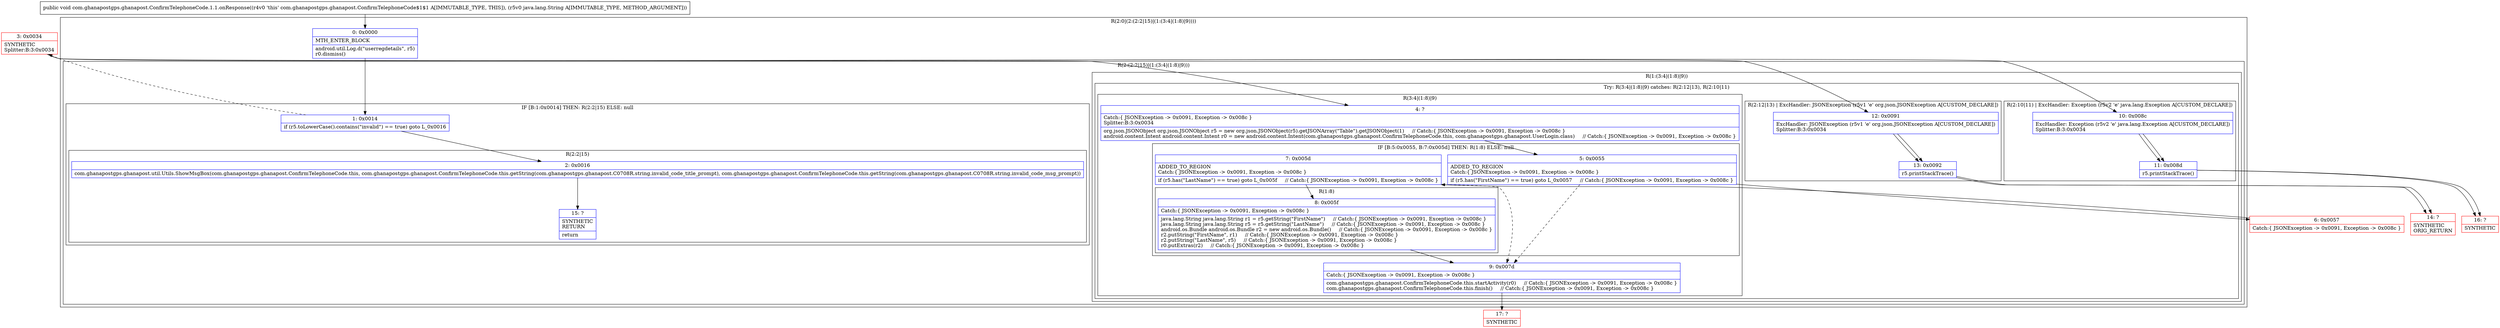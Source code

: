 digraph "CFG forcom.ghanapostgps.ghanapost.ConfirmTelephoneCode.1.1.onResponse(Ljava\/lang\/String;)V" {
subgraph cluster_Region_399972829 {
label = "R(2:0|(2:(2:2|15)|(1:(3:4|(1:8)|9))))";
node [shape=record,color=blue];
Node_0 [shape=record,label="{0\:\ 0x0000|MTH_ENTER_BLOCK\l|android.util.Log.d(\"userregdetails\", r5)\lr0.dismiss()\l}"];
subgraph cluster_Region_893845624 {
label = "R(2:(2:2|15)|(1:(3:4|(1:8)|9)))";
node [shape=record,color=blue];
subgraph cluster_IfRegion_673441541 {
label = "IF [B:1:0x0014] THEN: R(2:2|15) ELSE: null";
node [shape=record,color=blue];
Node_1 [shape=record,label="{1\:\ 0x0014|if (r5.toLowerCase().contains(\"invalid\") == true) goto L_0x0016\l}"];
subgraph cluster_Region_1436274689 {
label = "R(2:2|15)";
node [shape=record,color=blue];
Node_2 [shape=record,label="{2\:\ 0x0016|com.ghanapostgps.ghanapost.util.Utils.ShowMsgBox(com.ghanapostgps.ghanapost.ConfirmTelephoneCode.this, com.ghanapostgps.ghanapost.ConfirmTelephoneCode.this.getString(com.ghanapostgps.ghanapost.C0708R.string.invalid_code_title_prompt), com.ghanapostgps.ghanapost.ConfirmTelephoneCode.this.getString(com.ghanapostgps.ghanapost.C0708R.string.invalid_code_msg_prompt))\l}"];
Node_15 [shape=record,label="{15\:\ ?|SYNTHETIC\lRETURN\l|return\l}"];
}
}
subgraph cluster_Region_2049782430 {
label = "R(1:(3:4|(1:8)|9))";
node [shape=record,color=blue];
subgraph cluster_TryCatchRegion_2011474275 {
label = "Try: R(3:4|(1:8)|9) catches: R(2:12|13), R(2:10|11)";
node [shape=record,color=blue];
subgraph cluster_Region_722002691 {
label = "R(3:4|(1:8)|9)";
node [shape=record,color=blue];
Node_4 [shape=record,label="{4\:\ ?|Catch:\{ JSONException \-\> 0x0091, Exception \-\> 0x008c \}\lSplitter:B:3:0x0034\l|org.json.JSONObject org.json.JSONObject r5 = new org.json.JSONObject(r5).getJSONArray(\"Table\").getJSONObject(1)     \/\/ Catch:\{ JSONException \-\> 0x0091, Exception \-\> 0x008c \}\landroid.content.Intent android.content.Intent r0 = new android.content.Intent(com.ghanapostgps.ghanapost.ConfirmTelephoneCode.this, com.ghanapostgps.ghanapost.UserLogin.class)     \/\/ Catch:\{ JSONException \-\> 0x0091, Exception \-\> 0x008c \}\l}"];
subgraph cluster_IfRegion_889060671 {
label = "IF [B:5:0x0055, B:7:0x005d] THEN: R(1:8) ELSE: null";
node [shape=record,color=blue];
Node_5 [shape=record,label="{5\:\ 0x0055|ADDED_TO_REGION\lCatch:\{ JSONException \-\> 0x0091, Exception \-\> 0x008c \}\l|if (r5.has(\"FirstName\") == true) goto L_0x0057     \/\/ Catch:\{ JSONException \-\> 0x0091, Exception \-\> 0x008c \}\l}"];
Node_7 [shape=record,label="{7\:\ 0x005d|ADDED_TO_REGION\lCatch:\{ JSONException \-\> 0x0091, Exception \-\> 0x008c \}\l|if (r5.has(\"LastName\") == true) goto L_0x005f     \/\/ Catch:\{ JSONException \-\> 0x0091, Exception \-\> 0x008c \}\l}"];
subgraph cluster_Region_2111542844 {
label = "R(1:8)";
node [shape=record,color=blue];
Node_8 [shape=record,label="{8\:\ 0x005f|Catch:\{ JSONException \-\> 0x0091, Exception \-\> 0x008c \}\l|java.lang.String java.lang.String r1 = r5.getString(\"FirstName\")     \/\/ Catch:\{ JSONException \-\> 0x0091, Exception \-\> 0x008c \}\ljava.lang.String java.lang.String r5 = r5.getString(\"LastName\")     \/\/ Catch:\{ JSONException \-\> 0x0091, Exception \-\> 0x008c \}\landroid.os.Bundle android.os.Bundle r2 = new android.os.Bundle()     \/\/ Catch:\{ JSONException \-\> 0x0091, Exception \-\> 0x008c \}\lr2.putString(\"FirstName\", r1)     \/\/ Catch:\{ JSONException \-\> 0x0091, Exception \-\> 0x008c \}\lr2.putString(\"LastName\", r5)     \/\/ Catch:\{ JSONException \-\> 0x0091, Exception \-\> 0x008c \}\lr0.putExtras(r2)     \/\/ Catch:\{ JSONException \-\> 0x0091, Exception \-\> 0x008c \}\l}"];
}
}
Node_9 [shape=record,label="{9\:\ 0x007d|Catch:\{ JSONException \-\> 0x0091, Exception \-\> 0x008c \}\l|com.ghanapostgps.ghanapost.ConfirmTelephoneCode.this.startActivity(r0)     \/\/ Catch:\{ JSONException \-\> 0x0091, Exception \-\> 0x008c \}\lcom.ghanapostgps.ghanapost.ConfirmTelephoneCode.this.finish()     \/\/ Catch:\{ JSONException \-\> 0x0091, Exception \-\> 0x008c \}\l}"];
}
subgraph cluster_Region_1086878549 {
label = "R(2:12|13) | ExcHandler: JSONException (r5v1 'e' org.json.JSONException A[CUSTOM_DECLARE])\l";
node [shape=record,color=blue];
Node_12 [shape=record,label="{12\:\ 0x0091|ExcHandler: JSONException (r5v1 'e' org.json.JSONException A[CUSTOM_DECLARE])\lSplitter:B:3:0x0034\l}"];
Node_13 [shape=record,label="{13\:\ 0x0092|r5.printStackTrace()\l}"];
}
subgraph cluster_Region_1264105621 {
label = "R(2:10|11) | ExcHandler: Exception (r5v2 'e' java.lang.Exception A[CUSTOM_DECLARE])\l";
node [shape=record,color=blue];
Node_10 [shape=record,label="{10\:\ 0x008c|ExcHandler: Exception (r5v2 'e' java.lang.Exception A[CUSTOM_DECLARE])\lSplitter:B:3:0x0034\l}"];
Node_11 [shape=record,label="{11\:\ 0x008d|r5.printStackTrace()\l}"];
}
}
}
}
}
subgraph cluster_Region_1086878549 {
label = "R(2:12|13) | ExcHandler: JSONException (r5v1 'e' org.json.JSONException A[CUSTOM_DECLARE])\l";
node [shape=record,color=blue];
Node_12 [shape=record,label="{12\:\ 0x0091|ExcHandler: JSONException (r5v1 'e' org.json.JSONException A[CUSTOM_DECLARE])\lSplitter:B:3:0x0034\l}"];
Node_13 [shape=record,label="{13\:\ 0x0092|r5.printStackTrace()\l}"];
}
subgraph cluster_Region_1264105621 {
label = "R(2:10|11) | ExcHandler: Exception (r5v2 'e' java.lang.Exception A[CUSTOM_DECLARE])\l";
node [shape=record,color=blue];
Node_10 [shape=record,label="{10\:\ 0x008c|ExcHandler: Exception (r5v2 'e' java.lang.Exception A[CUSTOM_DECLARE])\lSplitter:B:3:0x0034\l}"];
Node_11 [shape=record,label="{11\:\ 0x008d|r5.printStackTrace()\l}"];
}
Node_3 [shape=record,color=red,label="{3\:\ 0x0034|SYNTHETIC\lSplitter:B:3:0x0034\l}"];
Node_6 [shape=record,color=red,label="{6\:\ 0x0057|Catch:\{ JSONException \-\> 0x0091, Exception \-\> 0x008c \}\l}"];
Node_14 [shape=record,color=red,label="{14\:\ ?|SYNTHETIC\lORIG_RETURN\l}"];
Node_16 [shape=record,color=red,label="{16\:\ ?|SYNTHETIC\l}"];
Node_17 [shape=record,color=red,label="{17\:\ ?|SYNTHETIC\l}"];
MethodNode[shape=record,label="{public void com.ghanapostgps.ghanapost.ConfirmTelephoneCode.1.1.onResponse((r4v0 'this' com.ghanapostgps.ghanapost.ConfirmTelephoneCode$1$1 A[IMMUTABLE_TYPE, THIS]), (r5v0 java.lang.String A[IMMUTABLE_TYPE, METHOD_ARGUMENT])) }"];
MethodNode -> Node_0;
Node_0 -> Node_1;
Node_1 -> Node_2;
Node_1 -> Node_3[style=dashed];
Node_2 -> Node_15;
Node_4 -> Node_5;
Node_5 -> Node_6;
Node_5 -> Node_9[style=dashed];
Node_7 -> Node_8;
Node_7 -> Node_9[style=dashed];
Node_8 -> Node_9;
Node_9 -> Node_17;
Node_12 -> Node_13;
Node_13 -> Node_14;
Node_10 -> Node_11;
Node_11 -> Node_16;
Node_12 -> Node_13;
Node_13 -> Node_14;
Node_10 -> Node_11;
Node_11 -> Node_16;
Node_3 -> Node_4;
Node_3 -> Node_12;
Node_3 -> Node_10;
Node_6 -> Node_7;
}

